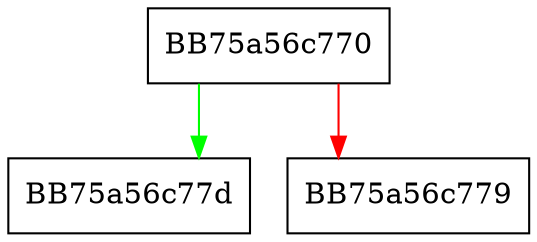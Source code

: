 digraph UpdateNextHeaderOffset {
  node [shape="box"];
  graph [splines=ortho];
  BB75a56c770 -> BB75a56c77d [color="green"];
  BB75a56c770 -> BB75a56c779 [color="red"];
}